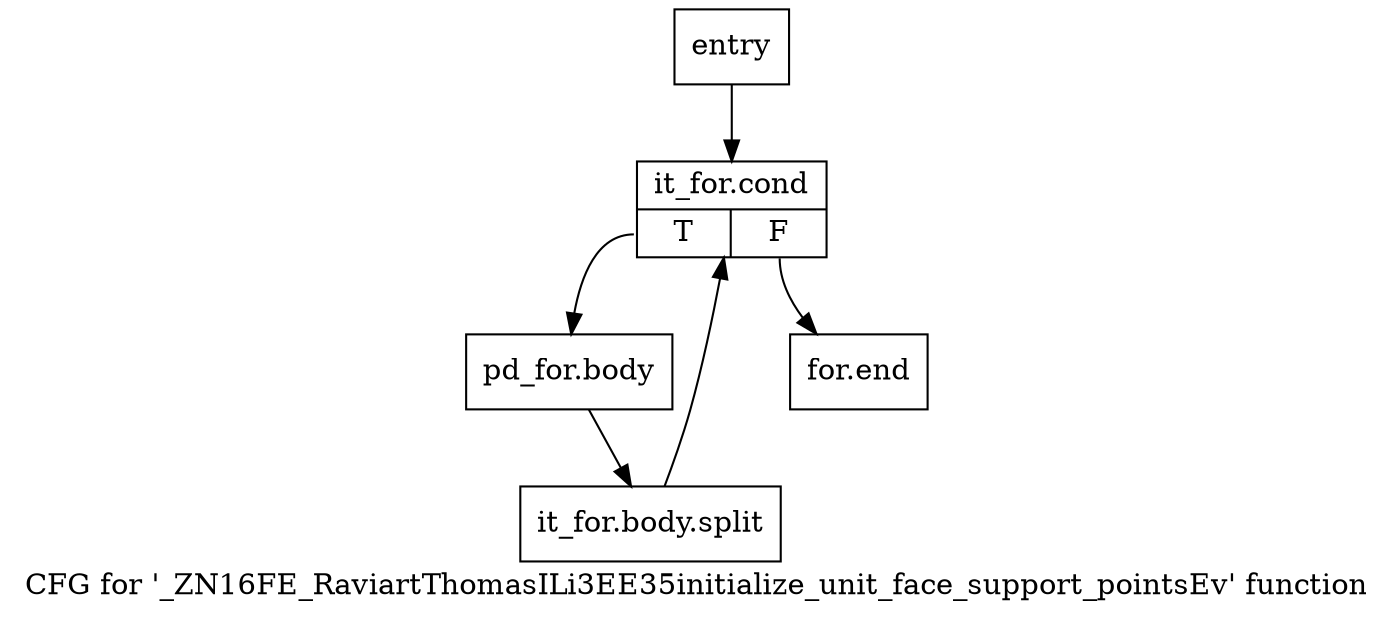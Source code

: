 digraph "CFG for '_ZN16FE_RaviartThomasILi3EE35initialize_unit_face_support_pointsEv' function" {
	label="CFG for '_ZN16FE_RaviartThomasILi3EE35initialize_unit_face_support_pointsEv' function";

	Node0x5069ef0 [shape=record,label="{entry}"];
	Node0x5069ef0 -> Node0x506a3a0;
	Node0x506a3a0 [shape=record,label="{it_for.cond|{<s0>T|<s1>F}}"];
	Node0x506a3a0:s0 -> Node0x506a3f0;
	Node0x506a3a0:s1 -> Node0x506a440;
	Node0x506a3f0 [shape=record,label="{pd_for.body}"];
	Node0x506a3f0 -> Node0xa5644e0;
	Node0xa5644e0 [shape=record,label="{it_for.body.split}"];
	Node0xa5644e0 -> Node0x506a3a0;
	Node0x506a440 [shape=record,label="{for.end}"];
}
